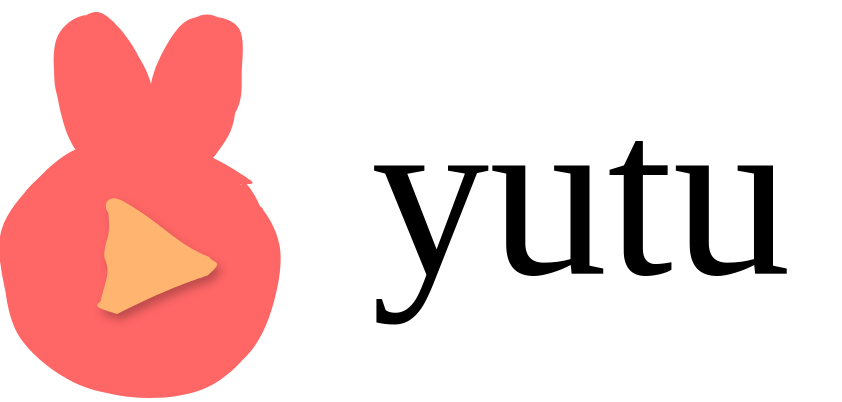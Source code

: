 <mxfile version="24.7.12" pages="5">
  <diagram name="yutu" id="HgsUI8XXkYwbFTP1tohv">
    <mxGraphModel dx="787" dy="448" grid="1" gridSize="10" guides="1" tooltips="1" connect="1" arrows="1" fold="1" page="1" pageScale="1" pageWidth="1100" pageHeight="850" math="0" shadow="0">
      <root>
        <mxCell id="0" />
        <mxCell id="1" parent="0" />
        <mxCell id="oqL2SlSINcPumu3K1nYp-59" value="" style="group" vertex="1" connectable="0" parent="1">
          <mxGeometry x="360" y="199.996" width="140" height="198.774" as="geometry" />
        </mxCell>
        <mxCell id="oqL2SlSINcPumu3K1nYp-60" value="" style="group" vertex="1" connectable="0" parent="oqL2SlSINcPumu3K1nYp-59">
          <mxGeometry y="68.774" width="140" height="130" as="geometry" />
        </mxCell>
        <mxCell id="oqL2SlSINcPumu3K1nYp-61" value="" style="group" vertex="1" connectable="0" parent="oqL2SlSINcPumu3K1nYp-60">
          <mxGeometry width="140.0" height="130.0" as="geometry" />
        </mxCell>
        <mxCell id="oqL2SlSINcPumu3K1nYp-62" value="" style="ellipse;whiteSpace=wrap;html=1;fillColor=#FF6666;strokeColor=none;sketch=1;curveFitting=1;jiggle=2;shadow=0;fillStyle=solid;" vertex="1" parent="oqL2SlSINcPumu3K1nYp-61">
          <mxGeometry width="140.0" height="130.0" as="geometry" />
        </mxCell>
        <mxCell id="oqL2SlSINcPumu3K1nYp-63" value="" style="triangle;whiteSpace=wrap;html=1;fillColor=#FFB570;strokeColor=none;sketch=1;curveFitting=1;jiggle=2;fillStyle=solid;rounded=1;shadow=1;rotation=5;" vertex="1" parent="oqL2SlSINcPumu3K1nYp-61">
          <mxGeometry x="52.02" y="28.969" width="61.12" height="65" as="geometry" />
        </mxCell>
        <mxCell id="oqL2SlSINcPumu3K1nYp-64" value="" style="group" vertex="1" connectable="0" parent="oqL2SlSINcPumu3K1nYp-59">
          <mxGeometry x="19.45" width="114.74" height="96.744" as="geometry" />
        </mxCell>
        <mxCell id="oqL2SlSINcPumu3K1nYp-65" value="" style="group" vertex="1" connectable="0" parent="oqL2SlSINcPumu3K1nYp-64">
          <mxGeometry x="16.11" y="19.384" width="55" height="60" as="geometry" />
        </mxCell>
        <mxCell id="oqL2SlSINcPumu3K1nYp-66" value="" style="group" vertex="1" connectable="0" parent="oqL2SlSINcPumu3K1nYp-65">
          <mxGeometry y="0.103" width="56.715" height="57.541" as="geometry" />
        </mxCell>
        <mxCell id="oqL2SlSINcPumu3K1nYp-67" value="" style="group;rotation=-30;aspect=fixed;" vertex="1" connectable="0" parent="oqL2SlSINcPumu3K1nYp-66">
          <mxGeometry x="15.8" y="2.4" width="23.733" height="52.74" as="geometry" />
        </mxCell>
        <mxCell id="oqL2SlSINcPumu3K1nYp-68" value="" style="curved=1;endArrow=none;html=1;rounded=0;endFill=0;fillColor=#FF6666;strokeColor=#FF6666;comic=0;orthogonalLoop=0;ignoreEdge=0;deletable=1;startFill=1;" edge="1" parent="oqL2SlSINcPumu3K1nYp-67">
          <mxGeometry width="50" height="50" relative="1" as="geometry">
            <mxPoint x="36.391" y="45.488" as="sourcePoint" />
            <mxPoint x="36.391" y="45.488" as="targetPoint" />
            <Array as="points">
              <mxPoint x="15.031" y="25.051" />
              <mxPoint x="1.582" y="15.822" />
              <mxPoint x="-9.493" y="13.185" />
              <mxPoint x="18.986" y="45.488" />
            </Array>
          </mxGeometry>
        </mxCell>
        <mxCell id="oqL2SlSINcPumu3K1nYp-69" value="" style="curved=1;endArrow=none;html=1;rounded=0;endFill=0;strokeColor=#B0E3E6;comic=0;orthogonalLoop=0;ignoreEdge=0;deletable=1;startFill=1;" edge="1" parent="oqL2SlSINcPumu3K1nYp-66">
          <mxGeometry width="50" height="50" relative="1" as="geometry">
            <mxPoint x="56.715" y="50.291" as="sourcePoint" />
            <mxPoint x="56.715" y="50.291" as="targetPoint" />
            <Array as="points">
              <mxPoint x="38.623" y="54.072" />
              <mxPoint x="3.511" y="14.201" />
              <mxPoint y="8.014" />
              <mxPoint x="35.112" y="16.951" />
            </Array>
          </mxGeometry>
        </mxCell>
        <mxCell id="oqL2SlSINcPumu3K1nYp-70" value="" style="ellipse;whiteSpace=wrap;html=1;rotation=75;fillColor=#FF6666;strokeColor=none;sketch=1;curveFitting=1;jiggle=2;fillStyle=solid;" vertex="1" parent="oqL2SlSINcPumu3K1nYp-64">
          <mxGeometry x="-9.45" y="23.924" width="83.95" height="44.85" as="geometry" />
        </mxCell>
        <mxCell id="oqL2SlSINcPumu3K1nYp-71" value="" style="ellipse;whiteSpace=wrap;html=1;rotation=105;fillColor=#FF6666;strokeColor=none;sketch=1;curveFitting=1;jiggle=2;fillStyle=solid;" vertex="1" parent="oqL2SlSINcPumu3K1nYp-64">
          <mxGeometry x="36.6" y="23.924" width="83.95" height="44.85" as="geometry" />
        </mxCell>
        <mxCell id="oqL2SlSINcPumu3K1nYp-72" value="&lt;p style=&quot;line-height: 100%;&quot;&gt;&lt;span style=&quot;font-family: &amp;quot;Comic Sans MS&amp;quot;; font-size: 118px;&quot;&gt;yutu&lt;/span&gt;&lt;/p&gt;" style="text;html=1;align=center;verticalAlign=middle;resizable=0;points=[];autosize=1;strokeColor=none;fillColor=none;spacing=0;" vertex="1" parent="1">
          <mxGeometry x="520" y="269.38" width="260" height="90" as="geometry" />
        </mxCell>
      </root>
    </mxGraphModel>
  </diagram>
  <diagram id="SltbVO09sfa3l8qQqKg2" name="yutu-ico">
    <mxGraphModel dx="661" dy="376" grid="1" gridSize="10" guides="1" tooltips="1" connect="1" arrows="1" fold="1" page="1" pageScale="1" pageWidth="827" pageHeight="1169" math="0" shadow="0">
      <root>
        <mxCell id="0" />
        <mxCell id="1" parent="0" />
        <mxCell id="WKj6DpxLUBhHQ0AxX3lQ-251" value="" style="ellipse;whiteSpace=wrap;html=1;rotation=75;fillColor=#FF6666;strokeColor=none;sketch=1;curveFitting=1;jiggle=2;fillStyle=solid;container=0;" vertex="1" parent="1">
          <mxGeometry x="414" y="296" width="102.03" height="52.19" as="geometry" />
        </mxCell>
        <mxCell id="WKj6DpxLUBhHQ0AxX3lQ-252" value="" style="ellipse;whiteSpace=wrap;html=1;rotation=105;fillColor=#FF6666;strokeColor=none;sketch=1;curveFitting=1;jiggle=2;fillStyle=solid;container=0;" vertex="1" parent="1">
          <mxGeometry x="454.78" y="291" width="97.48" height="53.72" as="geometry" />
        </mxCell>
        <mxCell id="WKj6DpxLUBhHQ0AxX3lQ-253" value="" style="ellipse;whiteSpace=wrap;html=1;fillColor=#FF6666;strokeColor=none;sketch=1;curveFitting=1;jiggle=2;shadow=0;fillStyle=solid;container=0;" vertex="1" parent="1">
          <mxGeometry x="352" y="320" width="256" height="199.81" as="geometry" />
        </mxCell>
        <mxCell id="WKj6DpxLUBhHQ0AxX3lQ-254" value="" style="triangle;whiteSpace=wrap;html=1;fillColor=#FFB570;strokeColor=none;sketch=1;curveFitting=1;jiggle=2;fillStyle=solid;rounded=1;shadow=1;rotation=5;container=0;" vertex="1" parent="1">
          <mxGeometry x="440" y="357.17" width="100" height="125.46" as="geometry" />
        </mxCell>
      </root>
    </mxGraphModel>
  </diagram>
  <diagram id="ME_lvCD3kbWKB2l7JuuW" name="abandon">
    <mxGraphModel dx="1562" dy="891" grid="1" gridSize="10" guides="1" tooltips="1" connect="1" arrows="1" fold="1" page="1" pageScale="1" pageWidth="827" pageHeight="1169" math="0" shadow="0">
      <root>
        <mxCell id="0" />
        <mxCell id="1" parent="0" />
        <mxCell id="exTvPNQExlWehOXp9kvl-1" value="&lt;div&gt;&lt;font style=&quot;font-size: 36px;&quot;&gt;&lt;br&gt;&lt;/font&gt;&lt;/div&gt;&lt;font style=&quot;font-size: 36px;&quot;&gt;ABAN&lt;/font&gt;&lt;div&gt;&lt;font style=&quot;font-size: 36px;&quot;&gt;DON&lt;/font&gt;&lt;/div&gt;&lt;div&gt;&lt;font style=&quot;font-size: 36px;&quot;&gt;&lt;br&gt;&lt;/font&gt;&lt;/div&gt;" style="text;html=1;align=center;verticalAlign=middle;resizable=0;points=[];autosize=1;strokeColor=none;fillColor=#ffe6cc;fontFamily=Comic Sans MS;" parent="1" vertex="1">
          <mxGeometry x="240" y="320" width="130" height="190" as="geometry" />
        </mxCell>
      </root>
    </mxGraphModel>
  </diagram>
  <diagram id="u64daZwIxqt9b9xgIhQl" name="chimoji">
    <mxGraphModel dx="1562" dy="891" grid="1" gridSize="10" guides="1" tooltips="1" connect="1" arrows="1" fold="1" page="1" pageScale="1" pageWidth="827" pageHeight="1169" math="0" shadow="0">
      <root>
        <mxCell id="0" />
        <mxCell id="1" parent="0" />
        <mxCell id="f2lCZcE7F5WgQHFR5r4P-1" value="&lt;span style=&quot;font-size: 69px; text-wrap: nowrap;&quot;&gt;😿🐰🐧❤️‍🩹&lt;/span&gt;" style="rounded=0;whiteSpace=wrap;html=1;strokeColor=#FF919F;strokeWidth=1;fillColor=#FF919F;spacing=0;labelBorderColor=none;verticalAlign=middle;" parent="1" vertex="1">
          <mxGeometry x="160" y="235" width="440" height="85" as="geometry" />
        </mxCell>
        <mxCell id="f2lCZcE7F5WgQHFR5r4P-8" value="&lt;span style=&quot;font-size: 69px; text-wrap: nowrap;&quot;&gt;😿🐰🐧❤️‍🩹&lt;/span&gt;" style="rounded=0;whiteSpace=wrap;html=1;strokeColor=#FF919F;strokeWidth=1;fillColor=#FF919F;spacing=0;labelBorderColor=none;verticalAlign=middle;" parent="1" vertex="1">
          <mxGeometry x="160" y="317" width="440" height="85" as="geometry" />
        </mxCell>
        <mxCell id="f2lCZcE7F5WgQHFR5r4P-9" value="&lt;span style=&quot;font-size: 69px; text-wrap: nowrap;&quot;&gt;😿🐰🐧❤️‍🩹&lt;/span&gt;" style="rounded=0;whiteSpace=wrap;html=1;strokeColor=#FF919F;strokeWidth=1;fillColor=#FF919F;spacing=0;labelBorderColor=none;verticalAlign=middle;" parent="1" vertex="1">
          <mxGeometry x="160" y="400" width="440" height="85" as="geometry" />
        </mxCell>
      </root>
    </mxGraphModel>
  </diagram>
  <diagram id="PxDE1w6VXgvHYtiDOyJ6" name="eat-pray-ai">
    <mxGraphModel dx="1562" dy="891" grid="1" gridSize="10" guides="1" tooltips="1" connect="1" arrows="1" fold="1" page="1" pageScale="1" pageWidth="827" pageHeight="1169" math="0" shadow="0">
      <root>
        <mxCell id="0" />
        <mxCell id="1" parent="0" />
        <mxCell id="BdCJykdkTkFccGUDSuFe-2" value="&lt;font style=&quot;font-size: 192px;&quot;&gt;🍚&lt;/font&gt;" style="rounded=0;whiteSpace=wrap;html=1;spacing=0;strokeColor=none;fillColor=none;" vertex="1" parent="1">
          <mxGeometry x="160" y="200" width="240" height="240" as="geometry" />
        </mxCell>
        <mxCell id="BdCJykdkTkFccGUDSuFe-4" value="&lt;font style=&quot;font-size: 144px;&quot;&gt;💘&lt;/font&gt;" style="rounded=0;whiteSpace=wrap;html=1;strokeColor=none;fillColor=none;" vertex="1" parent="1">
          <mxGeometry x="180" y="170" width="200" height="200" as="geometry" />
        </mxCell>
        <mxCell id="BdCJykdkTkFccGUDSuFe-3" value="&lt;font style=&quot;font-size: 96px;&quot;&gt;🙏&lt;/font&gt;" style="rounded=0;whiteSpace=wrap;html=1;strokeColor=none;fillColor=none;" vertex="1" parent="1">
          <mxGeometry x="200" y="280" width="160" height="160" as="geometry" />
        </mxCell>
      </root>
    </mxGraphModel>
  </diagram>
</mxfile>
